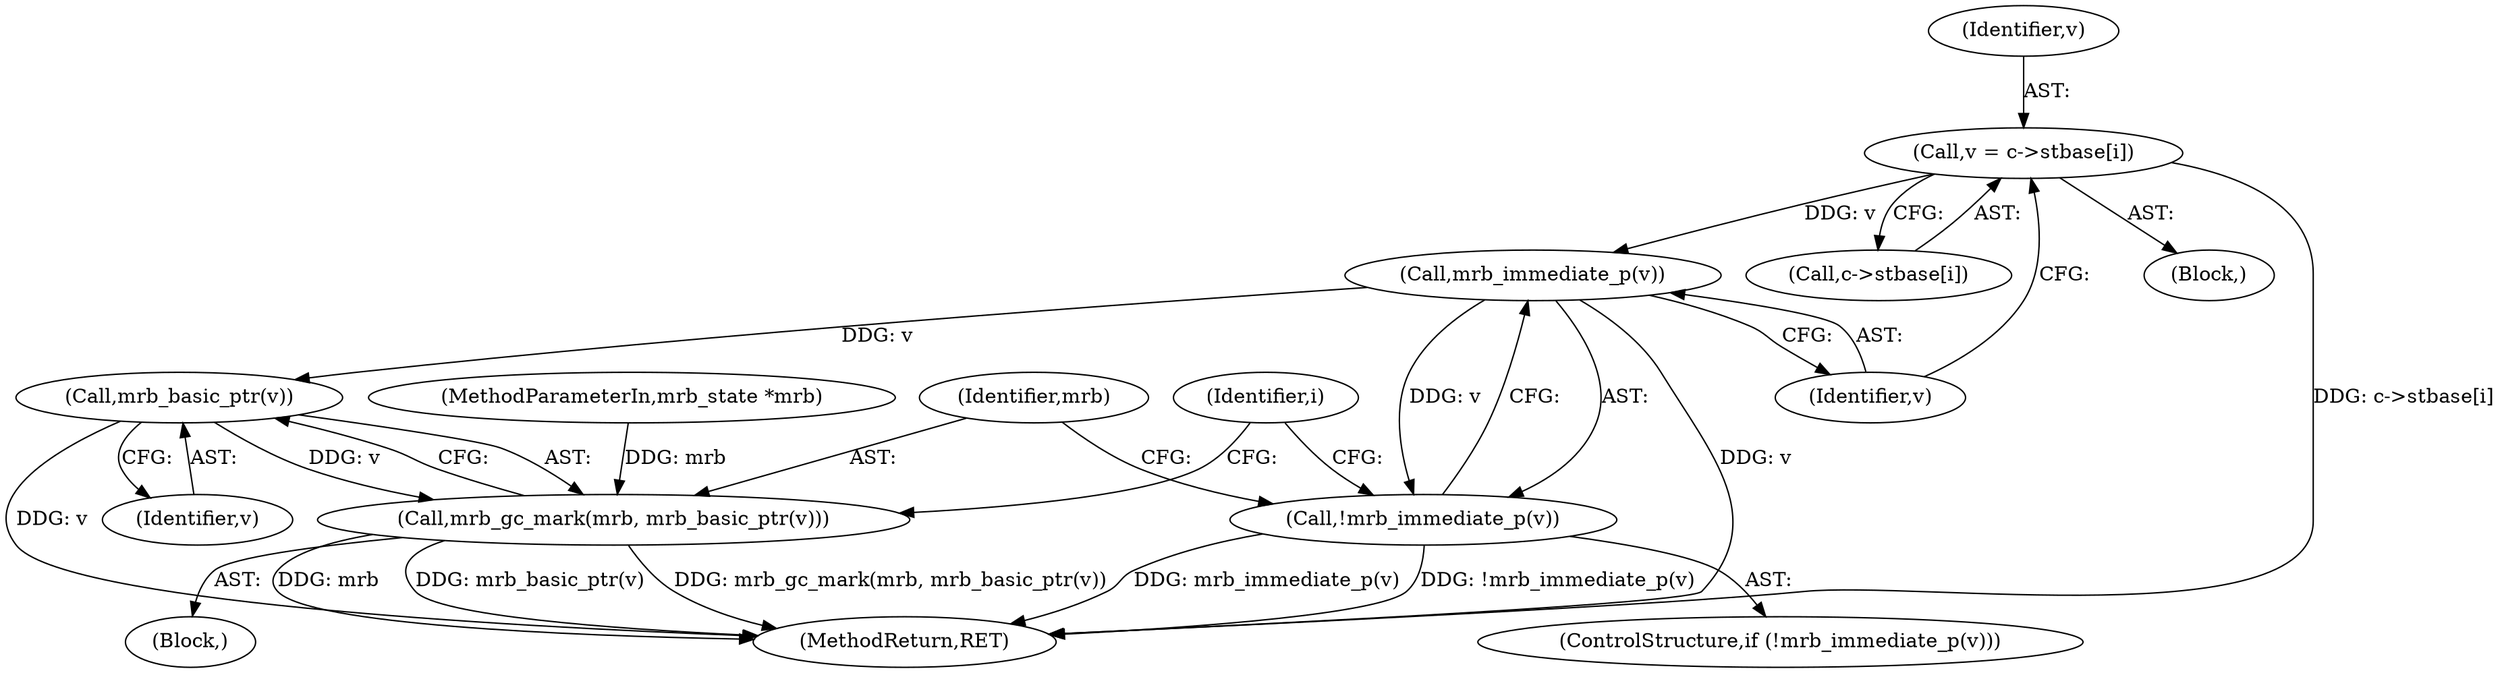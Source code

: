 digraph "0_mruby_5c114c91d4ff31859fcd84cf8bf349b737b90d99@array" {
"1000164" [label="(Call,v = c->stbase[i])"];
"1000173" [label="(Call,mrb_immediate_p(v))"];
"1000172" [label="(Call,!mrb_immediate_p(v))"];
"1000178" [label="(Call,mrb_basic_ptr(v))"];
"1000176" [label="(Call,mrb_gc_mark(mrb, mrb_basic_ptr(v)))"];
"1000179" [label="(Identifier,v)"];
"1000166" [label="(Call,c->stbase[i])"];
"1000206" [label="(MethodReturn,RET)"];
"1000178" [label="(Call,mrb_basic_ptr(v))"];
"1000176" [label="(Call,mrb_gc_mark(mrb, mrb_basic_ptr(v)))"];
"1000174" [label="(Identifier,v)"];
"1000175" [label="(Block,)"];
"1000171" [label="(ControlStructure,if (!mrb_immediate_p(v)))"];
"1000162" [label="(Block,)"];
"1000165" [label="(Identifier,v)"];
"1000173" [label="(Call,mrb_immediate_p(v))"];
"1000172" [label="(Call,!mrb_immediate_p(v))"];
"1000161" [label="(Identifier,i)"];
"1000164" [label="(Call,v = c->stbase[i])"];
"1000101" [label="(MethodParameterIn,mrb_state *mrb)"];
"1000177" [label="(Identifier,mrb)"];
"1000164" -> "1000162"  [label="AST: "];
"1000164" -> "1000166"  [label="CFG: "];
"1000165" -> "1000164"  [label="AST: "];
"1000166" -> "1000164"  [label="AST: "];
"1000174" -> "1000164"  [label="CFG: "];
"1000164" -> "1000206"  [label="DDG: c->stbase[i]"];
"1000164" -> "1000173"  [label="DDG: v"];
"1000173" -> "1000172"  [label="AST: "];
"1000173" -> "1000174"  [label="CFG: "];
"1000174" -> "1000173"  [label="AST: "];
"1000172" -> "1000173"  [label="CFG: "];
"1000173" -> "1000206"  [label="DDG: v"];
"1000173" -> "1000172"  [label="DDG: v"];
"1000173" -> "1000178"  [label="DDG: v"];
"1000172" -> "1000171"  [label="AST: "];
"1000177" -> "1000172"  [label="CFG: "];
"1000161" -> "1000172"  [label="CFG: "];
"1000172" -> "1000206"  [label="DDG: !mrb_immediate_p(v)"];
"1000172" -> "1000206"  [label="DDG: mrb_immediate_p(v)"];
"1000178" -> "1000176"  [label="AST: "];
"1000178" -> "1000179"  [label="CFG: "];
"1000179" -> "1000178"  [label="AST: "];
"1000176" -> "1000178"  [label="CFG: "];
"1000178" -> "1000206"  [label="DDG: v"];
"1000178" -> "1000176"  [label="DDG: v"];
"1000176" -> "1000175"  [label="AST: "];
"1000177" -> "1000176"  [label="AST: "];
"1000161" -> "1000176"  [label="CFG: "];
"1000176" -> "1000206"  [label="DDG: mrb_gc_mark(mrb, mrb_basic_ptr(v))"];
"1000176" -> "1000206"  [label="DDG: mrb"];
"1000176" -> "1000206"  [label="DDG: mrb_basic_ptr(v)"];
"1000101" -> "1000176"  [label="DDG: mrb"];
}
